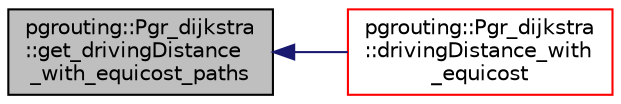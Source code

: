 digraph "pgrouting::Pgr_dijkstra::get_drivingDistance_with_equicost_paths"
{
  edge [fontname="Helvetica",fontsize="10",labelfontname="Helvetica",labelfontsize="10"];
  node [fontname="Helvetica",fontsize="10",shape=record];
  rankdir="LR";
  Node173 [label="pgrouting::Pgr_dijkstra\l::get_drivingDistance\l_with_equicost_paths",height=0.2,width=0.4,color="black", fillcolor="grey75", style="filled", fontcolor="black"];
  Node173 -> Node174 [dir="back",color="midnightblue",fontsize="10",style="solid",fontname="Helvetica"];
  Node174 [label="pgrouting::Pgr_dijkstra\l::drivingDistance_with\l_equicost",height=0.2,width=0.4,color="red", fillcolor="white", style="filled",URL="$classpgrouting_1_1Pgr__dijkstra.html#a6f64fb0dcca638ee7995f6522d5ecf8d"];
}
